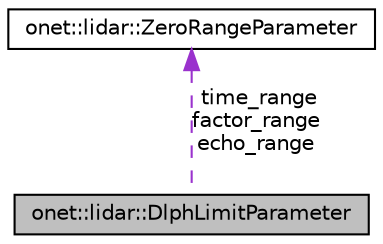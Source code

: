 digraph "onet::lidar::DlphLimitParameter"
{
 // LATEX_PDF_SIZE
  edge [fontname="Helvetica",fontsize="10",labelfontname="Helvetica",labelfontsize="10"];
  node [fontname="Helvetica",fontsize="10",shape=record];
  Node1 [label="onet::lidar::DlphLimitParameter",height=0.2,width=0.4,color="black", fillcolor="grey75", style="filled", fontcolor="black",tooltip="The DlphLimitParameter struct It is used to record the range of some parameters individually."];
  Node2 -> Node1 [dir="back",color="darkorchid3",fontsize="10",style="dashed",label=" time_range\nfactor_range\necho_range" ,fontname="Helvetica"];
  Node2 [label="onet::lidar::ZeroRangeParameter",height=0.2,width=0.4,color="black", fillcolor="white", style="filled",URL="$structonet_1_1lidar_1_1ZeroRangeParameter.html",tooltip=" "];
}
